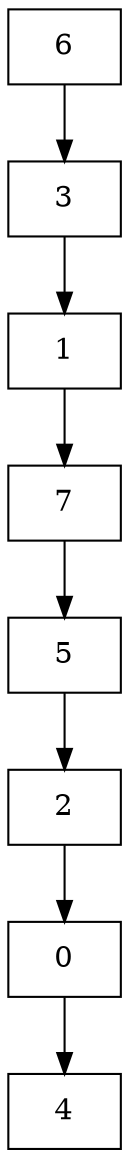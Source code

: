 digraph G {
  node [shape=record];
  node0 [label="{6}"];
  node0 -> node1;
  node1 [label="{3}"];
  node1 -> node2;
  node2 [label="{1}"];
  node2 -> node3;
  node3 [label="{7}"];
  node3 -> node4;
  node4 [label="{5}"];
  node4 -> node5;
  node5 [label="{2}"];
  node5 -> node6;
  node6 [label="{0}"];
  node6 -> node7;
  node7 [label="{4}"];
}
